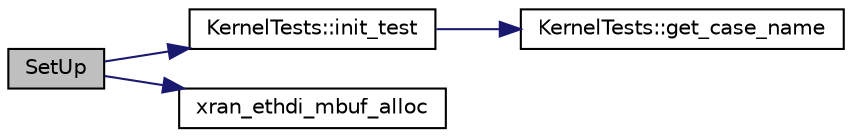 digraph "SetUp"
{
 // LATEX_PDF_SIZE
  edge [fontname="Helvetica",fontsize="10",labelfontname="Helvetica",labelfontsize="10"];
  node [fontname="Helvetica",fontsize="10",shape=record];
  rankdir="LR";
  Node1 [label="SetUp",height=0.2,width=0.4,color="black", fillcolor="grey75", style="filled", fontcolor="black",tooltip=" "];
  Node1 -> Node2 [color="midnightblue",fontsize="10",style="solid",fontname="Helvetica"];
  Node2 [label="KernelTests::init_test",height=0.2,width=0.4,color="black", fillcolor="white", style="filled",URL="$class_kernel_tests.html#abf28e5ea54fab2b0685972fe6e75560a",tooltip="Defines section in the conf.json that is used to load parameters from."];
  Node2 -> Node3 [color="midnightblue",fontsize="10",style="solid",fontname="Helvetica"];
  Node3 [label="KernelTests::get_case_name",height=0.2,width=0.4,color="black", fillcolor="white", style="filled",URL="$class_kernel_tests.html#a5a1ec6ee393f8538815bc0a82eac2e88",tooltip="Get name of the test case from JSON file."];
  Node1 -> Node4 [color="midnightblue",fontsize="10",style="solid",fontname="Helvetica"];
  Node4 [label="xran_ethdi_mbuf_alloc",height=0.2,width=0.4,color="black", fillcolor="white", style="filled",URL="$ethdi_8c.html#a77f0a4b49dc21be816aefa3066debfa7",tooltip=" "];
}
